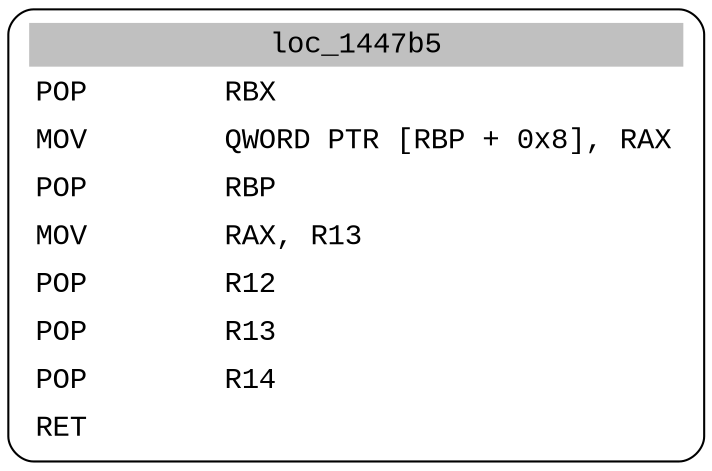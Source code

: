 digraph asm_graph {
1941 [
shape="Mrecord" fontname="Courier New"label =<<table border="0" cellborder="0" cellpadding="3"><tr><td align="center" colspan="2" bgcolor="grey">loc_1447b5</td></tr><tr><td align="left">POP        RBX</td></tr><tr><td align="left">MOV        QWORD PTR [RBP + 0x8], RAX</td></tr><tr><td align="left">POP        RBP</td></tr><tr><td align="left">MOV        RAX, R13</td></tr><tr><td align="left">POP        R12</td></tr><tr><td align="left">POP        R13</td></tr><tr><td align="left">POP        R14</td></tr><tr><td align="left">RET        </td></tr></table>> ];
}